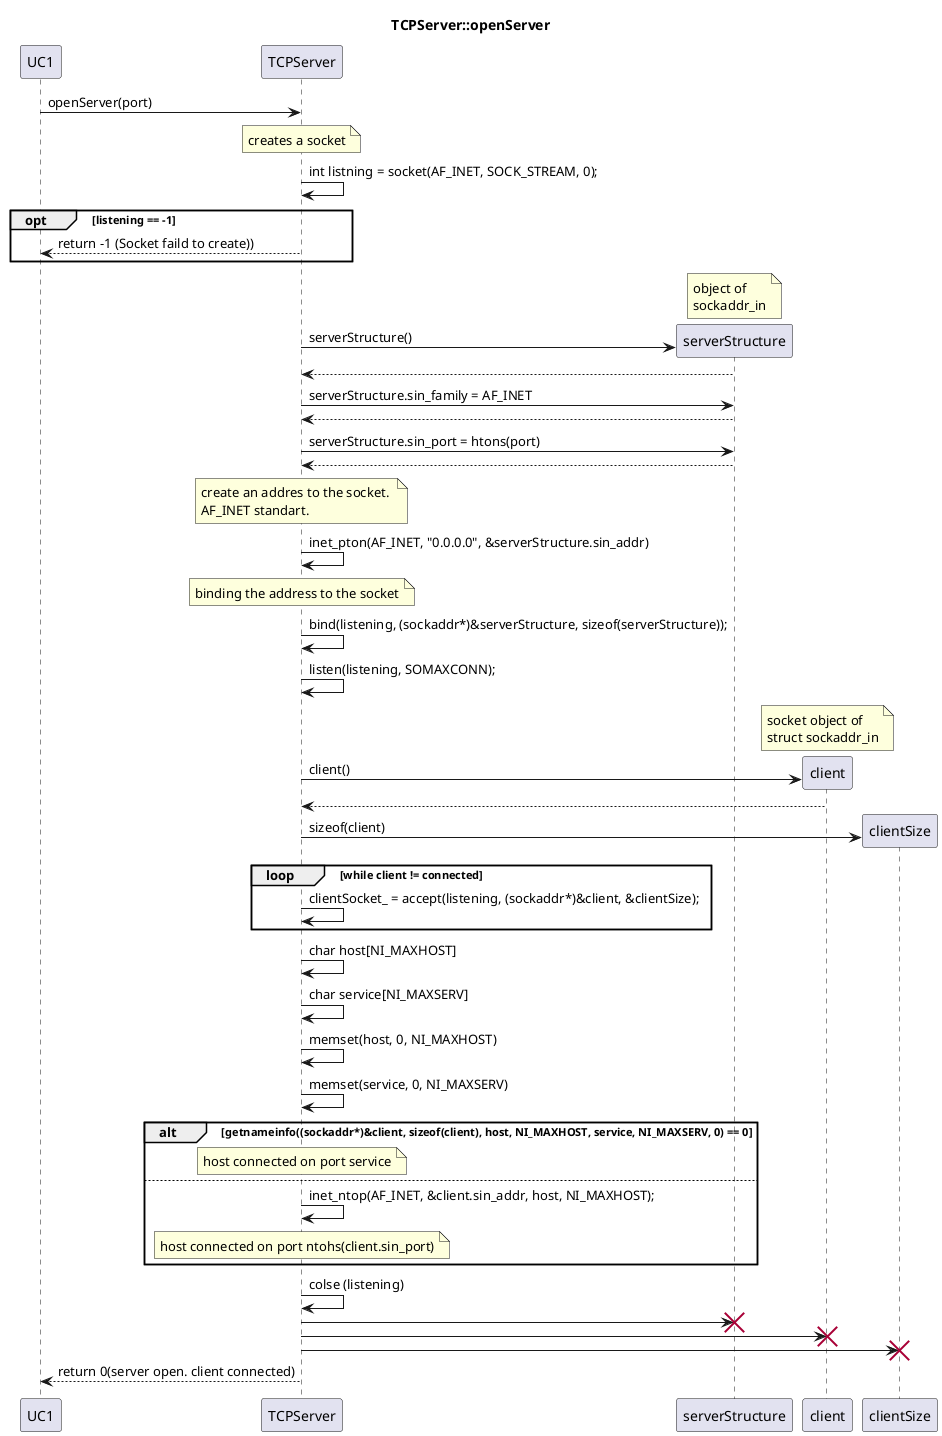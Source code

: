 @startuml
title TCPServer::openServer
participant UC1
participant TCPServer
participant serverStructure
participant client

UC1 -> TCPServer : openServer(port)
note over TCPServer : creates a socket 
TCPServer -> TCPServer : int listning = socket(AF_INET, SOCK_STREAM, 0);
opt  listening == -1
    UC1 <-- TCPServer : return -1 (Socket faild to create))
end
note over serverStructure : object of\nsockaddr_in 
TCPServer -> serverStructure ** : serverStructure()
TCPServer <-- serverStructure
TCPServer -> serverStructure : serverStructure.sin_family = AF_INET
TCPServer <-- serverStructure
TCPServer -> serverStructure : serverStructure.sin_port = htons(port)
TCPServer <-- serverStructure
note over TCPServer : create an addres to the socket. \nAF_INET standart.
TCPServer -> TCPServer : inet_pton(AF_INET, "0.0.0.0", &serverStructure.sin_addr)
note over TCPServer : binding the address to the socket
TCPServer -> TCPServer : bind(listening, (sockaddr*)&serverStructure, sizeof(serverStructure));
TCPServer -> TCPServer : listen(listening, SOMAXCONN);
note over client : socket object of\nstruct sockaddr_in 
TCPServer -> client ** : client()
TCPServer <-- client
TCPServer -> clientSize ** : sizeof(client)
loop while client != connected
    TCPServer -> TCPServer : clientSocket_ = accept(listening, (sockaddr*)&client, &clientSize);
end
TCPServer -> TCPServer : char host[NI_MAXHOST]
TCPServer -> TCPServer : char service[NI_MAXSERV]
TCPServer -> TCPServer : memset(host, 0, NI_MAXHOST)
TCPServer -> TCPServer : memset(service, 0, NI_MAXSERV)
alt getnameinfo((sockaddr*)&client, sizeof(client), host, NI_MAXHOST, service, NI_MAXSERV, 0) == 0
    note over TCPServer : host connected on port service
else
    TCPServer -> TCPServer :  inet_ntop(AF_INET, &client.sin_addr, host, NI_MAXHOST);
    note over TCPServer : host connected on port ntohs(client.sin_port) 
end
TCPServer -> TCPServer : colse (listening)
TCPServer -> serverStructure !! 
TCPServer -> client !! 
TCPServer -> clientSize !!
UC1 <-- TCPServer : return 0(server open. client connected)
@enduml
